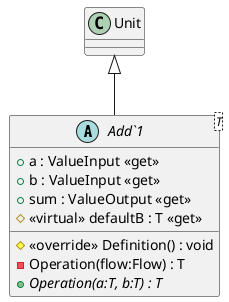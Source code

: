 @startuml
abstract class "Add`1"<T> {
    + a : ValueInput <<get>>
    + b : ValueInput <<get>>
    + sum : ValueOutput <<get>>
    # <<virtual>> defaultB : T <<get>>
    # <<override>> Definition() : void
    - Operation(flow:Flow) : T
    + {abstract} Operation(a:T, b:T) : T
}
Unit <|-- "Add`1"
@enduml
